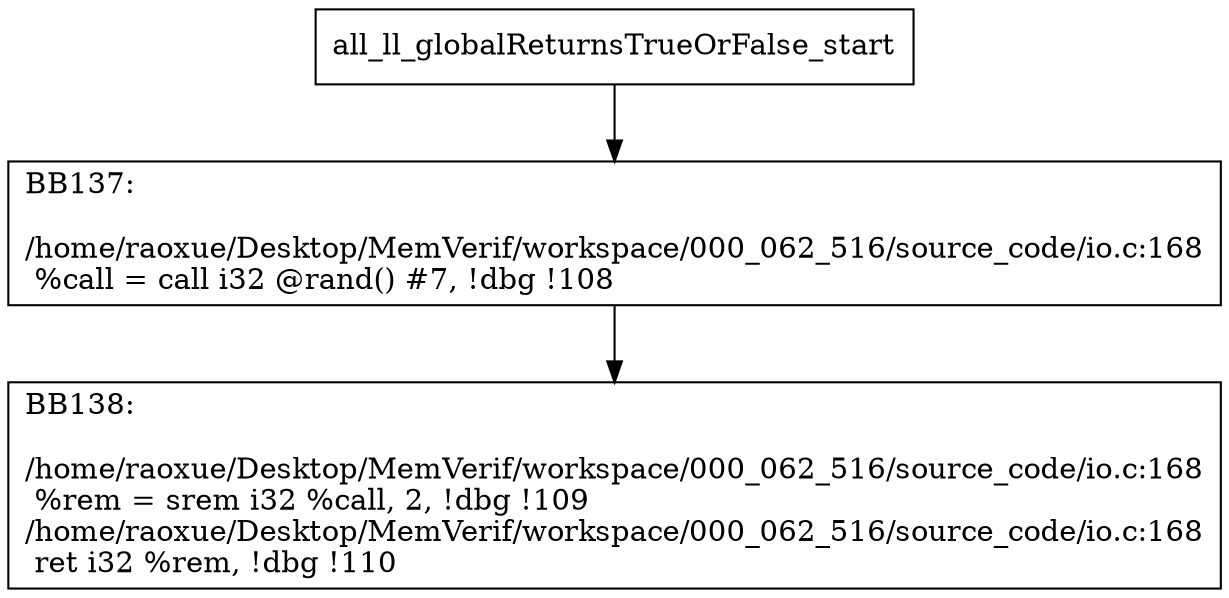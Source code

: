 digraph "CFG for'all_ll_globalReturnsTrueOrFalse' function" {
	BBall_ll_globalReturnsTrueOrFalse_start[shape=record,label="{all_ll_globalReturnsTrueOrFalse_start}"];
	BBall_ll_globalReturnsTrueOrFalse_start-> all_ll_globalReturnsTrueOrFalseBB137;
	all_ll_globalReturnsTrueOrFalseBB137 [shape=record, label="{BB137:\l\l/home/raoxue/Desktop/MemVerif/workspace/000_062_516/source_code/io.c:168\l
  %call = call i32 @rand() #7, !dbg !108\l
}"];
	all_ll_globalReturnsTrueOrFalseBB137-> all_ll_globalReturnsTrueOrFalseBB138;
	all_ll_globalReturnsTrueOrFalseBB138 [shape=record, label="{BB138:\l\l/home/raoxue/Desktop/MemVerif/workspace/000_062_516/source_code/io.c:168\l
  %rem = srem i32 %call, 2, !dbg !109\l
/home/raoxue/Desktop/MemVerif/workspace/000_062_516/source_code/io.c:168\l
  ret i32 %rem, !dbg !110\l
}"];
}
